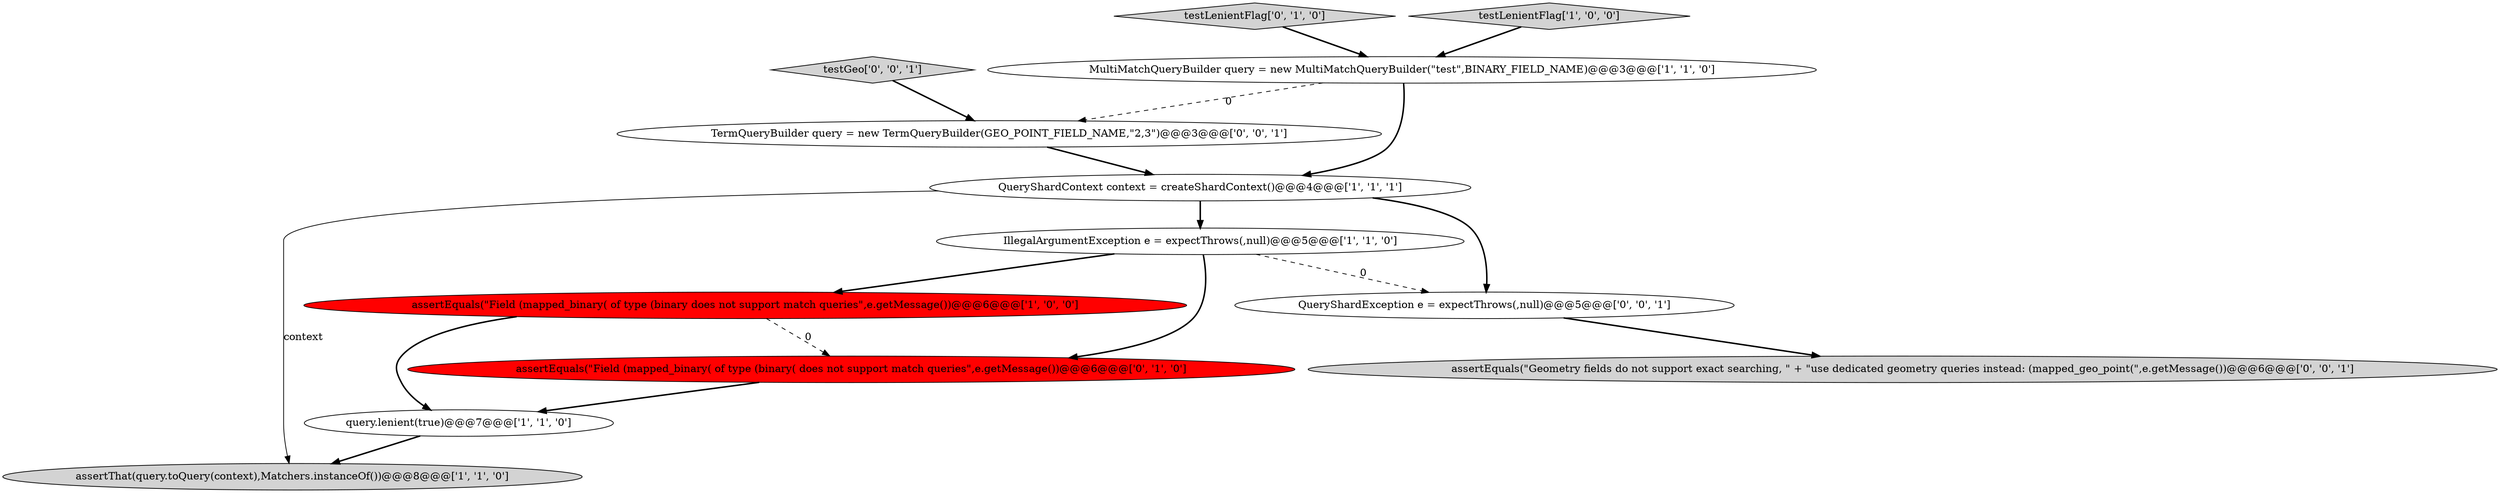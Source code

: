 digraph {
3 [style = filled, label = "query.lenient(true)@@@7@@@['1', '1', '0']", fillcolor = white, shape = ellipse image = "AAA0AAABBB1BBB"];
7 [style = filled, label = "testLenientFlag['0', '1', '0']", fillcolor = lightgray, shape = diamond image = "AAA0AAABBB2BBB"];
0 [style = filled, label = "QueryShardContext context = createShardContext()@@@4@@@['1', '1', '1']", fillcolor = white, shape = ellipse image = "AAA0AAABBB1BBB"];
1 [style = filled, label = "MultiMatchQueryBuilder query = new MultiMatchQueryBuilder(\"test\",BINARY_FIELD_NAME)@@@3@@@['1', '1', '0']", fillcolor = white, shape = ellipse image = "AAA0AAABBB1BBB"];
12 [style = filled, label = "assertEquals(\"Geometry fields do not support exact searching, \" + \"use dedicated geometry queries instead: (mapped_geo_point(\",e.getMessage())@@@6@@@['0', '0', '1']", fillcolor = lightgray, shape = ellipse image = "AAA0AAABBB3BBB"];
10 [style = filled, label = "testGeo['0', '0', '1']", fillcolor = lightgray, shape = diamond image = "AAA0AAABBB3BBB"];
11 [style = filled, label = "TermQueryBuilder query = new TermQueryBuilder(GEO_POINT_FIELD_NAME,\"2,3\")@@@3@@@['0', '0', '1']", fillcolor = white, shape = ellipse image = "AAA0AAABBB3BBB"];
8 [style = filled, label = "assertEquals(\"Field (mapped_binary( of type (binary( does not support match queries\",e.getMessage())@@@6@@@['0', '1', '0']", fillcolor = red, shape = ellipse image = "AAA1AAABBB2BBB"];
4 [style = filled, label = "assertThat(query.toQuery(context),Matchers.instanceOf())@@@8@@@['1', '1', '0']", fillcolor = lightgray, shape = ellipse image = "AAA0AAABBB1BBB"];
2 [style = filled, label = "IllegalArgumentException e = expectThrows(,null)@@@5@@@['1', '1', '0']", fillcolor = white, shape = ellipse image = "AAA0AAABBB1BBB"];
9 [style = filled, label = "QueryShardException e = expectThrows(,null)@@@5@@@['0', '0', '1']", fillcolor = white, shape = ellipse image = "AAA0AAABBB3BBB"];
6 [style = filled, label = "assertEquals(\"Field (mapped_binary( of type (binary does not support match queries\",e.getMessage())@@@6@@@['1', '0', '0']", fillcolor = red, shape = ellipse image = "AAA1AAABBB1BBB"];
5 [style = filled, label = "testLenientFlag['1', '0', '0']", fillcolor = lightgray, shape = diamond image = "AAA0AAABBB1BBB"];
6->3 [style = bold, label=""];
5->1 [style = bold, label=""];
0->9 [style = bold, label=""];
11->0 [style = bold, label=""];
9->12 [style = bold, label=""];
7->1 [style = bold, label=""];
1->0 [style = bold, label=""];
6->8 [style = dashed, label="0"];
2->9 [style = dashed, label="0"];
0->4 [style = solid, label="context"];
3->4 [style = bold, label=""];
2->6 [style = bold, label=""];
1->11 [style = dashed, label="0"];
2->8 [style = bold, label=""];
0->2 [style = bold, label=""];
8->3 [style = bold, label=""];
10->11 [style = bold, label=""];
}
